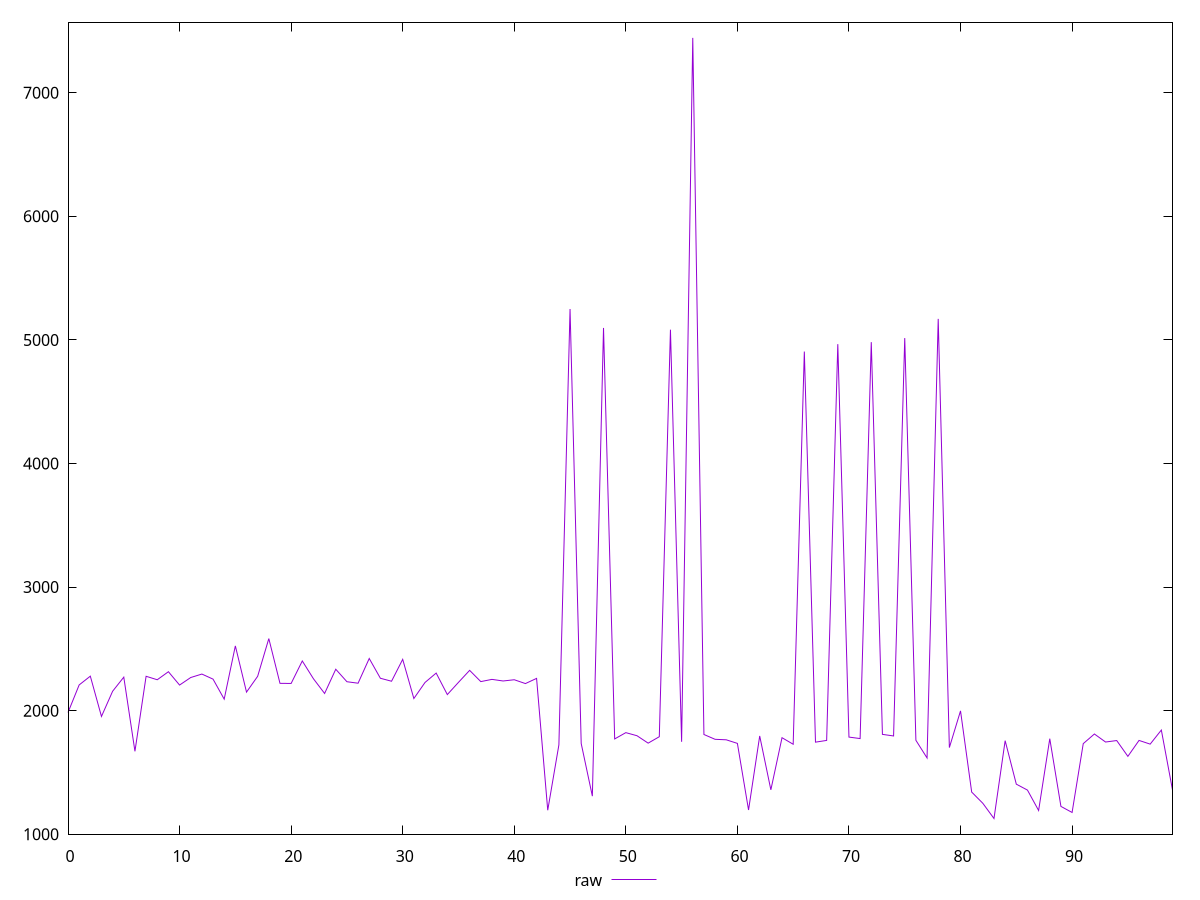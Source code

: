 reset

$raw <<EOF
0 1985
1 2208
2 2279
3 1953
4 2157
5 2271
6 1671
7 2278
8 2250
9 2315
10 2207
11 2268
12 2296
13 2255
14 2093
15 2524
16 2150
17 2278
18 2583
19 2221
20 2220
21 2402
22 2258
23 2139
24 2335
25 2234
26 2222
27 2422
28 2262
29 2238
30 2415
31 2098
32 2228
33 2304
34 2130
35 2229
36 2326
37 2235
38 2253
39 2240
40 2250
41 2219
42 2261
43 1194
44 1723
45 5250
46 1734
47 1308
48 5097
49 1771
50 1822
51 1797
52 1737
53 1789
54 5083
55 1748
56 7444
57 1807
58 1768
59 1764
60 1735
61 1196
62 1795
63 1359
64 1781
65 1728
66 4906
67 1745
68 1759
69 4966
70 1786
71 1774
72 4982
73 1808
74 1795
75 5015
76 1760
77 1617
78 5170
79 1701
80 1998
81 1341
82 1250
83 1127
84 1757
85 1405
86 1357
87 1192
88 1773
89 1225
90 1176
91 1733
92 1811
93 1746
94 1758
95 1630
96 1759
97 1729
98 1843
99 1358
EOF

set key outside below
set xrange [0:99]
set yrange [1000.66:7570.34]
set trange [1000.66:7570.34]
set terminal svg size 640, 500 enhanced background rgb 'white'
set output "report_00009_2021-02-08T22-37-41.559Z/render-blocking-resources/samples/pages/raw/values.svg"

plot $raw title "raw" with line

reset
